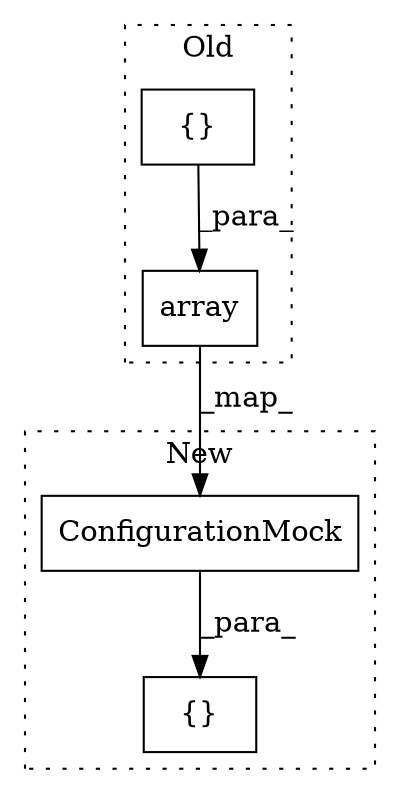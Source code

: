 digraph G {
subgraph cluster0 {
1 [label="array" a="32" s="2610,2644" l="6,1" shape="box"];
3 [label="{}" a="4" s="2629,2643" l="1,1" shape="box"];
label = "Old";
style="dotted";
}
subgraph cluster1 {
2 [label="ConfigurationMock" a="32" s="3432,3474" l="18,1" shape="box"];
4 [label="{}" a="4" s="3431,3475" l="1,1" shape="box"];
label = "New";
style="dotted";
}
1 -> 2 [label="_map_"];
2 -> 4 [label="_para_"];
3 -> 1 [label="_para_"];
}